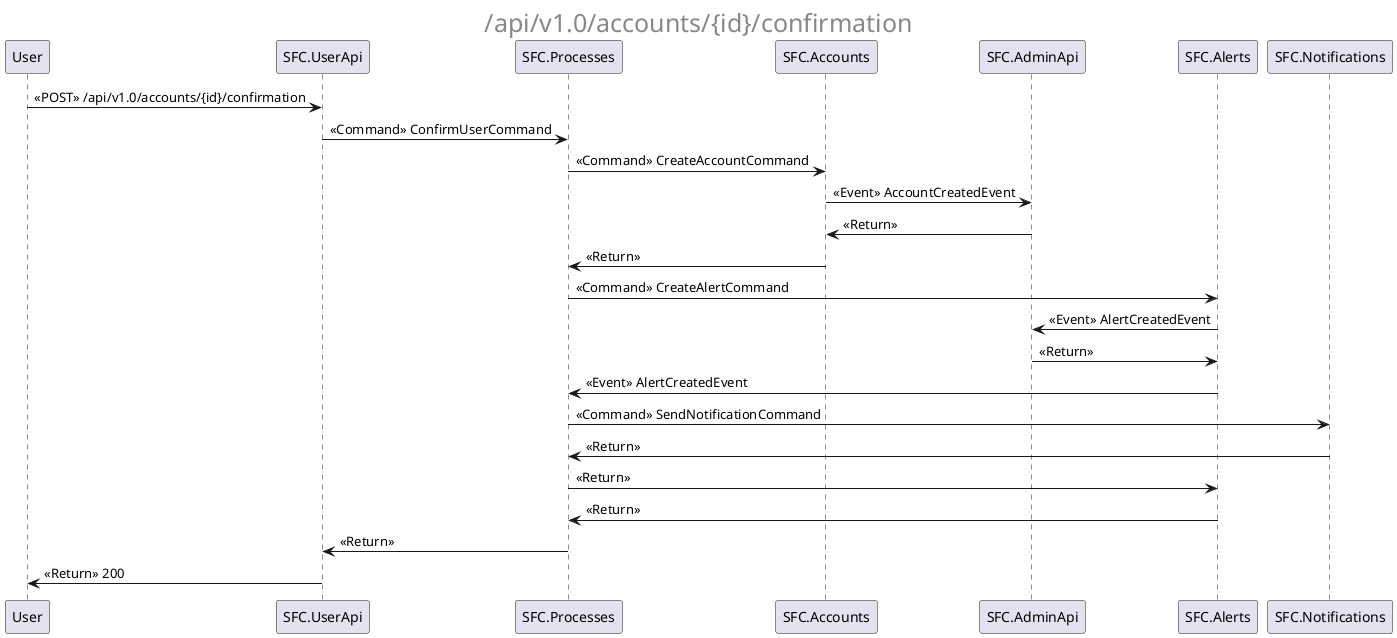 @startuml
center header <font size=25>/api/v1.0/accounts/{id}/confirmation</font>
User -> SFC.UserApi : <<POST>> /api/v1.0/accounts/{id}/confirmation
SFC.UserApi -> SFC.Processes : <<Command>> ConfirmUserCommand
SFC.Processes -> SFC.Accounts : <<Command>> CreateAccountCommand
SFC.Accounts -> SFC.AdminApi : <<Event>> AccountCreatedEvent
SFC.AdminApi -> SFC.Accounts : <<Return>> 
SFC.Accounts -> SFC.Processes : <<Return>> 
SFC.Processes -> SFC.Alerts : <<Command>> CreateAlertCommand
SFC.Alerts -> SFC.AdminApi : <<Event>> AlertCreatedEvent
SFC.AdminApi -> SFC.Alerts : <<Return>> 
SFC.Alerts -> SFC.Processes : <<Event>> AlertCreatedEvent
SFC.Processes -> SFC.Notifications : <<Command>> SendNotificationCommand
SFC.Notifications -> SFC.Processes : <<Return>> 
SFC.Processes -> SFC.Alerts : <<Return>> 
SFC.Alerts -> SFC.Processes : <<Return>> 
SFC.Processes -> SFC.UserApi : <<Return>> 
SFC.UserApi -> User: <<Return>> 200
@enduml

